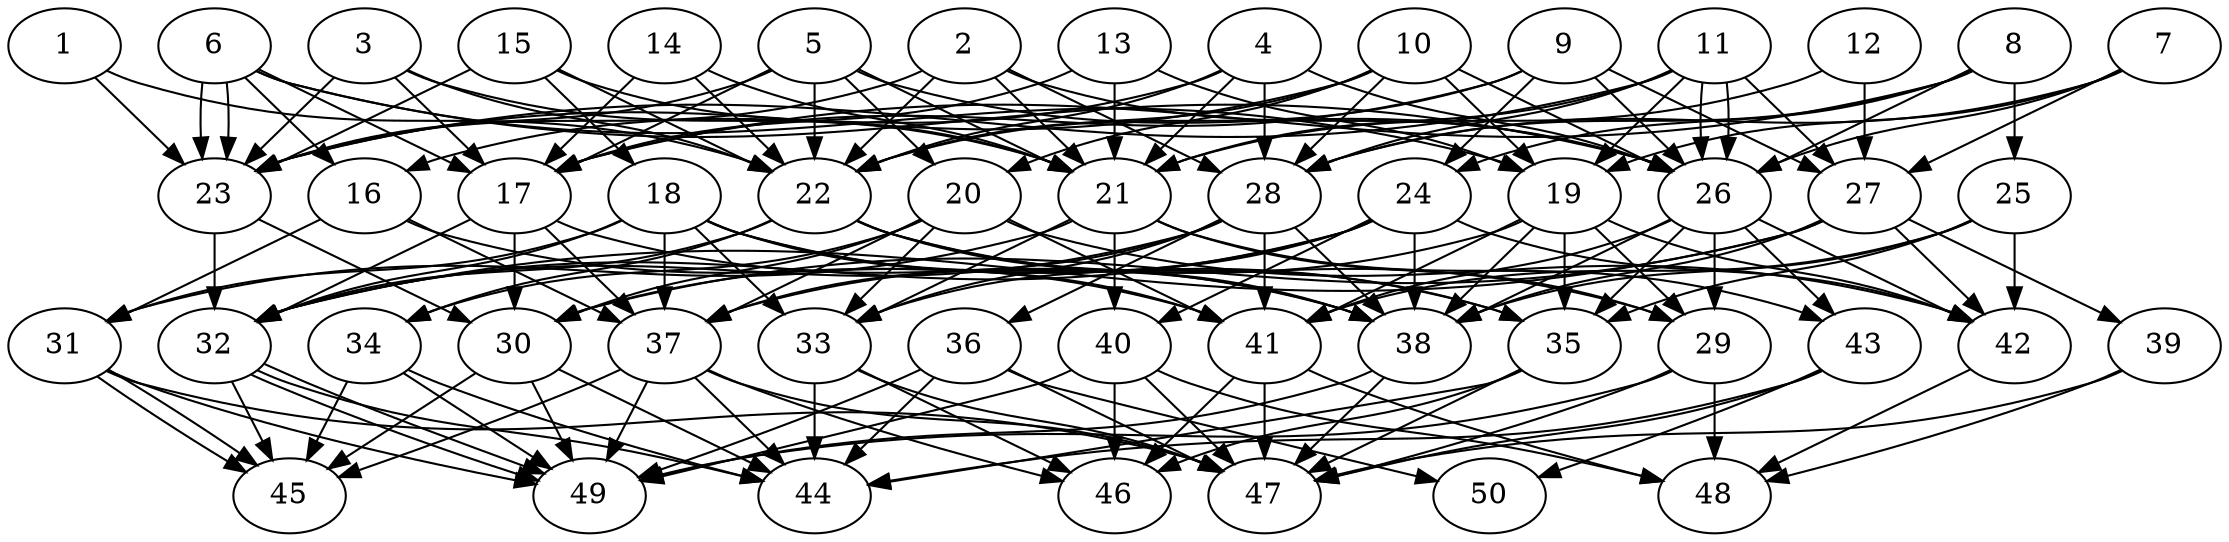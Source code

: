 // DAG automatically generated by daggen at Thu Oct  3 14:07:58 2019
// ./daggen --dot -n 50 --ccr 0.4 --fat 0.7 --regular 0.9 --density 0.7 --mindata 5242880 --maxdata 52428800 
digraph G {
  1 [size="81756160", alpha="0.15", expect_size="32702464"] 
  1 -> 22 [size ="32702464"]
  1 -> 23 [size ="32702464"]
  2 [size="33198080", alpha="0.14", expect_size="13279232"] 
  2 -> 21 [size ="13279232"]
  2 -> 22 [size ="13279232"]
  2 -> 23 [size ="13279232"]
  2 -> 26 [size ="13279232"]
  2 -> 28 [size ="13279232"]
  3 [size="57088000", alpha="0.17", expect_size="22835200"] 
  3 -> 17 [size ="22835200"]
  3 -> 21 [size ="22835200"]
  3 -> 22 [size ="22835200"]
  3 -> 23 [size ="22835200"]
  4 [size="77931520", alpha="0.17", expect_size="31172608"] 
  4 -> 16 [size ="31172608"]
  4 -> 21 [size ="31172608"]
  4 -> 22 [size ="31172608"]
  4 -> 26 [size ="31172608"]
  4 -> 28 [size ="31172608"]
  5 [size="15800320", alpha="0.11", expect_size="6320128"] 
  5 -> 17 [size ="6320128"]
  5 -> 20 [size ="6320128"]
  5 -> 21 [size ="6320128"]
  5 -> 22 [size ="6320128"]
  5 -> 23 [size ="6320128"]
  5 -> 26 [size ="6320128"]
  6 [size="63152640", alpha="0.12", expect_size="25261056"] 
  6 -> 16 [size ="25261056"]
  6 -> 17 [size ="25261056"]
  6 -> 19 [size ="25261056"]
  6 -> 23 [size ="25261056"]
  6 -> 23 [size ="25261056"]
  6 -> 26 [size ="25261056"]
  7 [size="59225600", alpha="0.15", expect_size="23690240"] 
  7 -> 19 [size ="23690240"]
  7 -> 26 [size ="23690240"]
  7 -> 27 [size ="23690240"]
  7 -> 28 [size ="23690240"]
  8 [size="27438080", alpha="0.07", expect_size="10975232"] 
  8 -> 17 [size ="10975232"]
  8 -> 24 [size ="10975232"]
  8 -> 25 [size ="10975232"]
  8 -> 26 [size ="10975232"]
  8 -> 28 [size ="10975232"]
  9 [size="29201920", alpha="0.16", expect_size="11680768"] 
  9 -> 17 [size ="11680768"]
  9 -> 22 [size ="11680768"]
  9 -> 24 [size ="11680768"]
  9 -> 26 [size ="11680768"]
  9 -> 27 [size ="11680768"]
  10 [size="101647360", alpha="0.10", expect_size="40658944"] 
  10 -> 19 [size ="40658944"]
  10 -> 20 [size ="40658944"]
  10 -> 22 [size ="40658944"]
  10 -> 23 [size ="40658944"]
  10 -> 26 [size ="40658944"]
  10 -> 28 [size ="40658944"]
  11 [size="21711360", alpha="0.18", expect_size="8684544"] 
  11 -> 19 [size ="8684544"]
  11 -> 21 [size ="8684544"]
  11 -> 23 [size ="8684544"]
  11 -> 26 [size ="8684544"]
  11 -> 26 [size ="8684544"]
  11 -> 27 [size ="8684544"]
  11 -> 28 [size ="8684544"]
  12 [size="111818240", alpha="0.18", expect_size="44727296"] 
  12 -> 21 [size ="44727296"]
  12 -> 27 [size ="44727296"]
  13 [size="73658880", alpha="0.20", expect_size="29463552"] 
  13 -> 17 [size ="29463552"]
  13 -> 19 [size ="29463552"]
  13 -> 21 [size ="29463552"]
  14 [size="57694720", alpha="0.14", expect_size="23077888"] 
  14 -> 17 [size ="23077888"]
  14 -> 21 [size ="23077888"]
  14 -> 22 [size ="23077888"]
  15 [size="42752000", alpha="0.07", expect_size="17100800"] 
  15 -> 18 [size ="17100800"]
  15 -> 21 [size ="17100800"]
  15 -> 22 [size ="17100800"]
  15 -> 23 [size ="17100800"]
  16 [size="106142720", alpha="0.17", expect_size="42457088"] 
  16 -> 31 [size ="42457088"]
  16 -> 37 [size ="42457088"]
  16 -> 41 [size ="42457088"]
  17 [size="58767360", alpha="0.09", expect_size="23506944"] 
  17 -> 30 [size ="23506944"]
  17 -> 32 [size ="23506944"]
  17 -> 37 [size ="23506944"]
  17 -> 38 [size ="23506944"]
  18 [size="28503040", alpha="0.16", expect_size="11401216"] 
  18 -> 31 [size ="11401216"]
  18 -> 32 [size ="11401216"]
  18 -> 33 [size ="11401216"]
  18 -> 35 [size ="11401216"]
  18 -> 37 [size ="11401216"]
  18 -> 38 [size ="11401216"]
  18 -> 41 [size ="11401216"]
  19 [size="70387200", alpha="0.16", expect_size="28154880"] 
  19 -> 29 [size ="28154880"]
  19 -> 35 [size ="28154880"]
  19 -> 37 [size ="28154880"]
  19 -> 38 [size ="28154880"]
  19 -> 41 [size ="28154880"]
  19 -> 42 [size ="28154880"]
  20 [size="45962240", alpha="0.18", expect_size="18384896"] 
  20 -> 30 [size ="18384896"]
  20 -> 33 [size ="18384896"]
  20 -> 34 [size ="18384896"]
  20 -> 37 [size ="18384896"]
  20 -> 41 [size ="18384896"]
  20 -> 42 [size ="18384896"]
  21 [size="105697280", alpha="0.11", expect_size="42278912"] 
  21 -> 29 [size ="42278912"]
  21 -> 31 [size ="42278912"]
  21 -> 33 [size ="42278912"]
  21 -> 40 [size ="42278912"]
  21 -> 43 [size ="42278912"]
  22 [size="94407680", alpha="0.08", expect_size="37763072"] 
  22 -> 29 [size ="37763072"]
  22 -> 32 [size ="37763072"]
  22 -> 34 [size ="37763072"]
  22 -> 35 [size ="37763072"]
  22 -> 38 [size ="37763072"]
  23 [size="84513280", alpha="0.13", expect_size="33805312"] 
  23 -> 30 [size ="33805312"]
  23 -> 32 [size ="33805312"]
  24 [size="82859520", alpha="0.08", expect_size="33143808"] 
  24 -> 30 [size ="33143808"]
  24 -> 32 [size ="33143808"]
  24 -> 33 [size ="33143808"]
  24 -> 38 [size ="33143808"]
  24 -> 40 [size ="33143808"]
  24 -> 42 [size ="33143808"]
  25 [size="44536320", alpha="0.04", expect_size="17814528"] 
  25 -> 35 [size ="17814528"]
  25 -> 38 [size ="17814528"]
  25 -> 41 [size ="17814528"]
  25 -> 42 [size ="17814528"]
  26 [size="88552960", alpha="0.08", expect_size="35421184"] 
  26 -> 29 [size ="35421184"]
  26 -> 35 [size ="35421184"]
  26 -> 38 [size ="35421184"]
  26 -> 41 [size ="35421184"]
  26 -> 42 [size ="35421184"]
  26 -> 43 [size ="35421184"]
  27 [size="72325120", alpha="0.00", expect_size="28930048"] 
  27 -> 30 [size ="28930048"]
  27 -> 32 [size ="28930048"]
  27 -> 38 [size ="28930048"]
  27 -> 39 [size ="28930048"]
  27 -> 42 [size ="28930048"]
  28 [size="125084160", alpha="0.15", expect_size="50033664"] 
  28 -> 32 [size ="50033664"]
  28 -> 33 [size ="50033664"]
  28 -> 36 [size ="50033664"]
  28 -> 37 [size ="50033664"]
  28 -> 38 [size ="50033664"]
  28 -> 41 [size ="50033664"]
  29 [size="104322560", alpha="0.12", expect_size="41729024"] 
  29 -> 47 [size ="41729024"]
  29 -> 48 [size ="41729024"]
  29 -> 49 [size ="41729024"]
  30 [size="80657920", alpha="0.04", expect_size="32263168"] 
  30 -> 44 [size ="32263168"]
  30 -> 45 [size ="32263168"]
  30 -> 49 [size ="32263168"]
  31 [size="67929600", alpha="0.18", expect_size="27171840"] 
  31 -> 45 [size ="27171840"]
  31 -> 45 [size ="27171840"]
  31 -> 47 [size ="27171840"]
  31 -> 49 [size ="27171840"]
  32 [size="16826880", alpha="0.08", expect_size="6730752"] 
  32 -> 44 [size ="6730752"]
  32 -> 45 [size ="6730752"]
  32 -> 49 [size ="6730752"]
  32 -> 49 [size ="6730752"]
  33 [size="65408000", alpha="0.09", expect_size="26163200"] 
  33 -> 44 [size ="26163200"]
  33 -> 46 [size ="26163200"]
  33 -> 47 [size ="26163200"]
  34 [size="21721600", alpha="0.17", expect_size="8688640"] 
  34 -> 44 [size ="8688640"]
  34 -> 45 [size ="8688640"]
  34 -> 49 [size ="8688640"]
  35 [size="68561920", alpha="0.11", expect_size="27424768"] 
  35 -> 44 [size ="27424768"]
  35 -> 46 [size ="27424768"]
  35 -> 47 [size ="27424768"]
  36 [size="90654720", alpha="0.20", expect_size="36261888"] 
  36 -> 44 [size ="36261888"]
  36 -> 47 [size ="36261888"]
  36 -> 49 [size ="36261888"]
  36 -> 50 [size ="36261888"]
  37 [size="20088320", alpha="0.17", expect_size="8035328"] 
  37 -> 44 [size ="8035328"]
  37 -> 45 [size ="8035328"]
  37 -> 46 [size ="8035328"]
  37 -> 47 [size ="8035328"]
  37 -> 49 [size ="8035328"]
  38 [size="20940800", alpha="0.16", expect_size="8376320"] 
  38 -> 47 [size ="8376320"]
  38 -> 49 [size ="8376320"]
  39 [size="107548160", alpha="0.05", expect_size="43019264"] 
  39 -> 47 [size ="43019264"]
  39 -> 48 [size ="43019264"]
  40 [size="60072960", alpha="0.00", expect_size="24029184"] 
  40 -> 46 [size ="24029184"]
  40 -> 47 [size ="24029184"]
  40 -> 48 [size ="24029184"]
  40 -> 49 [size ="24029184"]
  41 [size="85025280", alpha="0.11", expect_size="34010112"] 
  41 -> 46 [size ="34010112"]
  41 -> 47 [size ="34010112"]
  41 -> 48 [size ="34010112"]
  42 [size="73041920", alpha="0.15", expect_size="29216768"] 
  42 -> 48 [size ="29216768"]
  43 [size="122839040", alpha="0.11", expect_size="49135616"] 
  43 -> 44 [size ="49135616"]
  43 -> 47 [size ="49135616"]
  43 -> 50 [size ="49135616"]
  44 [size="59036160", alpha="0.19", expect_size="23614464"] 
  45 [size="44188160", alpha="0.13", expect_size="17675264"] 
  46 [size="107942400", alpha="0.19", expect_size="43176960"] 
  47 [size="107404800", alpha="0.15", expect_size="42961920"] 
  48 [size="88235520", alpha="0.11", expect_size="35294208"] 
  49 [size="65832960", alpha="0.01", expect_size="26333184"] 
  50 [size="97477120", alpha="0.04", expect_size="38990848"] 
}
